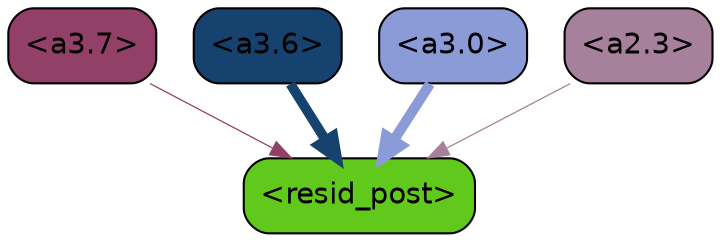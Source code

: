 strict digraph "" {
	graph [bgcolor=transparent,
		layout=dot,
		overlap=false,
		splines=true
	];
	"<a3.7>"	[color=black,
		fillcolor="#934068",
		fontname=Helvetica,
		shape=box,
		style="filled, rounded"];
	"<resid_post>"	[color=black,
		fillcolor="#60c91b",
		fontname=Helvetica,
		shape=box,
		style="filled, rounded"];
	"<a3.7>" -> "<resid_post>"	[color="#934068",
		penwidth=0.6];
	"<a3.6>"	[color=black,
		fillcolor="#16426f",
		fontname=Helvetica,
		shape=box,
		style="filled, rounded"];
	"<a3.6>" -> "<resid_post>"	[color="#16426f",
		penwidth=4.751592040061951];
	"<a3.0>"	[color=black,
		fillcolor="#8b9bd7",
		fontname=Helvetica,
		shape=box,
		style="filled, rounded"];
	"<a3.0>" -> "<resid_post>"	[color="#8b9bd7",
		penwidth=4.904066681861877];
	"<a2.3>"	[color=black,
		fillcolor="#a7809b",
		fontname=Helvetica,
		shape=box,
		style="filled, rounded"];
	"<a2.3>" -> "<resid_post>"	[color="#a7809b",
		penwidth=0.6];
}
